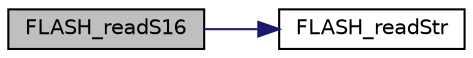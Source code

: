 digraph "FLASH_readS16"
{
 // LATEX_PDF_SIZE
  edge [fontname="Helvetica",fontsize="10",labelfontname="Helvetica",labelfontsize="10"];
  node [fontname="Helvetica",fontsize="10",shape=record];
  rankdir="LR";
  Node1 [label="FLASH_readS16",height=0.2,width=0.4,color="black", fillcolor="grey75", style="filled", fontcolor="black",tooltip=" "];
  Node1 -> Node2 [color="midnightblue",fontsize="10",style="solid",fontname="Helvetica"];
  Node2 [label="FLASH_readStr",height=0.2,width=0.4,color="black", fillcolor="white", style="filled",URL="$flash_8c.html#a0e297d230d5f834b4eea43dc1792e113",tooltip=" "];
}
